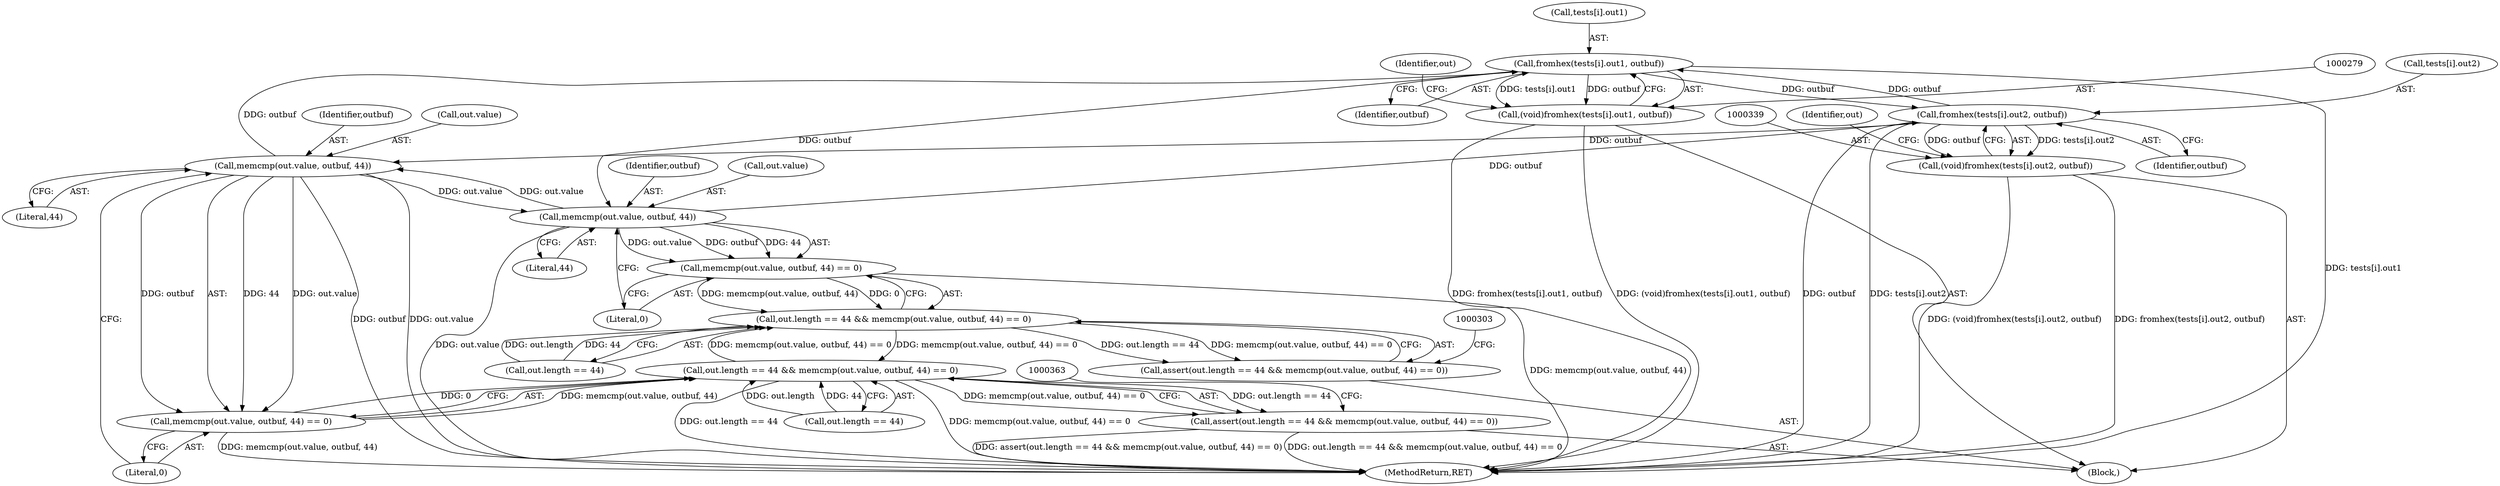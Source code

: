 digraph "0_krb5_82dc33da50338ac84c7b4102dc6513d897d0506a_11@array" {
"1000280" [label="(Call,fromhex(tests[i].out1, outbuf))"];
"1000340" [label="(Call,fromhex(tests[i].out2, outbuf))"];
"1000280" [label="(Call,fromhex(tests[i].out1, outbuf))"];
"1000355" [label="(Call,memcmp(out.value, outbuf, 44))"];
"1000295" [label="(Call,memcmp(out.value, outbuf, 44))"];
"1000278" [label="(Call,(void)fromhex(tests[i].out1, outbuf))"];
"1000294" [label="(Call,memcmp(out.value, outbuf, 44) == 0)"];
"1000288" [label="(Call,out.length == 44 && memcmp(out.value, outbuf, 44) == 0)"];
"1000287" [label="(Call,assert(out.length == 44 && memcmp(out.value, outbuf, 44) == 0))"];
"1000348" [label="(Call,out.length == 44 && memcmp(out.value, outbuf, 44) == 0)"];
"1000347" [label="(Call,assert(out.length == 44 && memcmp(out.value, outbuf, 44) == 0))"];
"1000338" [label="(Call,(void)fromhex(tests[i].out2, outbuf))"];
"1000354" [label="(Call,memcmp(out.value, outbuf, 44) == 0)"];
"1000300" [label="(Literal,44)"];
"1000354" [label="(Call,memcmp(out.value, outbuf, 44) == 0)"];
"1000340" [label="(Call,fromhex(tests[i].out2, outbuf))"];
"1000288" [label="(Call,out.length == 44 && memcmp(out.value, outbuf, 44) == 0)"];
"1000295" [label="(Call,memcmp(out.value, outbuf, 44))"];
"1000294" [label="(Call,memcmp(out.value, outbuf, 44) == 0)"];
"1000280" [label="(Call,fromhex(tests[i].out1, outbuf))"];
"1000406" [label="(MethodReturn,RET)"];
"1000360" [label="(Literal,44)"];
"1000286" [label="(Identifier,outbuf)"];
"1000296" [label="(Call,out.value)"];
"1000291" [label="(Identifier,out)"];
"1000281" [label="(Call,tests[i].out1)"];
"1000299" [label="(Identifier,outbuf)"];
"1000338" [label="(Call,(void)fromhex(tests[i].out2, outbuf))"];
"1000348" [label="(Call,out.length == 44 && memcmp(out.value, outbuf, 44) == 0)"];
"1000278" [label="(Call,(void)fromhex(tests[i].out1, outbuf))"];
"1000289" [label="(Call,out.length == 44)"];
"1000359" [label="(Identifier,outbuf)"];
"1000341" [label="(Call,tests[i].out2)"];
"1000346" [label="(Identifier,outbuf)"];
"1000349" [label="(Call,out.length == 44)"];
"1000301" [label="(Literal,0)"];
"1000347" [label="(Call,assert(out.length == 44 && memcmp(out.value, outbuf, 44) == 0))"];
"1000287" [label="(Call,assert(out.length == 44 && memcmp(out.value, outbuf, 44) == 0))"];
"1000355" [label="(Call,memcmp(out.value, outbuf, 44))"];
"1000183" [label="(Block,)"];
"1000356" [label="(Call,out.value)"];
"1000351" [label="(Identifier,out)"];
"1000361" [label="(Literal,0)"];
"1000280" -> "1000278"  [label="AST: "];
"1000280" -> "1000286"  [label="CFG: "];
"1000281" -> "1000280"  [label="AST: "];
"1000286" -> "1000280"  [label="AST: "];
"1000278" -> "1000280"  [label="CFG: "];
"1000280" -> "1000406"  [label="DDG: tests[i].out1"];
"1000280" -> "1000278"  [label="DDG: tests[i].out1"];
"1000280" -> "1000278"  [label="DDG: outbuf"];
"1000340" -> "1000280"  [label="DDG: outbuf"];
"1000355" -> "1000280"  [label="DDG: outbuf"];
"1000280" -> "1000295"  [label="DDG: outbuf"];
"1000280" -> "1000340"  [label="DDG: outbuf"];
"1000340" -> "1000338"  [label="AST: "];
"1000340" -> "1000346"  [label="CFG: "];
"1000341" -> "1000340"  [label="AST: "];
"1000346" -> "1000340"  [label="AST: "];
"1000338" -> "1000340"  [label="CFG: "];
"1000340" -> "1000406"  [label="DDG: outbuf"];
"1000340" -> "1000406"  [label="DDG: tests[i].out2"];
"1000340" -> "1000338"  [label="DDG: tests[i].out2"];
"1000340" -> "1000338"  [label="DDG: outbuf"];
"1000295" -> "1000340"  [label="DDG: outbuf"];
"1000340" -> "1000355"  [label="DDG: outbuf"];
"1000355" -> "1000354"  [label="AST: "];
"1000355" -> "1000360"  [label="CFG: "];
"1000356" -> "1000355"  [label="AST: "];
"1000359" -> "1000355"  [label="AST: "];
"1000360" -> "1000355"  [label="AST: "];
"1000361" -> "1000355"  [label="CFG: "];
"1000355" -> "1000406"  [label="DDG: out.value"];
"1000355" -> "1000406"  [label="DDG: outbuf"];
"1000355" -> "1000295"  [label="DDG: out.value"];
"1000355" -> "1000354"  [label="DDG: out.value"];
"1000355" -> "1000354"  [label="DDG: outbuf"];
"1000355" -> "1000354"  [label="DDG: 44"];
"1000295" -> "1000355"  [label="DDG: out.value"];
"1000295" -> "1000294"  [label="AST: "];
"1000295" -> "1000300"  [label="CFG: "];
"1000296" -> "1000295"  [label="AST: "];
"1000299" -> "1000295"  [label="AST: "];
"1000300" -> "1000295"  [label="AST: "];
"1000301" -> "1000295"  [label="CFG: "];
"1000295" -> "1000406"  [label="DDG: out.value"];
"1000295" -> "1000294"  [label="DDG: out.value"];
"1000295" -> "1000294"  [label="DDG: outbuf"];
"1000295" -> "1000294"  [label="DDG: 44"];
"1000278" -> "1000183"  [label="AST: "];
"1000279" -> "1000278"  [label="AST: "];
"1000291" -> "1000278"  [label="CFG: "];
"1000278" -> "1000406"  [label="DDG: fromhex(tests[i].out1, outbuf)"];
"1000278" -> "1000406"  [label="DDG: (void)fromhex(tests[i].out1, outbuf)"];
"1000294" -> "1000288"  [label="AST: "];
"1000294" -> "1000301"  [label="CFG: "];
"1000301" -> "1000294"  [label="AST: "];
"1000288" -> "1000294"  [label="CFG: "];
"1000294" -> "1000406"  [label="DDG: memcmp(out.value, outbuf, 44)"];
"1000294" -> "1000288"  [label="DDG: memcmp(out.value, outbuf, 44)"];
"1000294" -> "1000288"  [label="DDG: 0"];
"1000288" -> "1000287"  [label="AST: "];
"1000288" -> "1000289"  [label="CFG: "];
"1000289" -> "1000288"  [label="AST: "];
"1000287" -> "1000288"  [label="CFG: "];
"1000288" -> "1000287"  [label="DDG: out.length == 44"];
"1000288" -> "1000287"  [label="DDG: memcmp(out.value, outbuf, 44) == 0"];
"1000289" -> "1000288"  [label="DDG: out.length"];
"1000289" -> "1000288"  [label="DDG: 44"];
"1000348" -> "1000288"  [label="DDG: memcmp(out.value, outbuf, 44) == 0"];
"1000288" -> "1000348"  [label="DDG: memcmp(out.value, outbuf, 44) == 0"];
"1000287" -> "1000183"  [label="AST: "];
"1000303" -> "1000287"  [label="CFG: "];
"1000348" -> "1000347"  [label="AST: "];
"1000348" -> "1000349"  [label="CFG: "];
"1000348" -> "1000354"  [label="CFG: "];
"1000349" -> "1000348"  [label="AST: "];
"1000354" -> "1000348"  [label="AST: "];
"1000347" -> "1000348"  [label="CFG: "];
"1000348" -> "1000406"  [label="DDG: out.length == 44"];
"1000348" -> "1000406"  [label="DDG: memcmp(out.value, outbuf, 44) == 0"];
"1000348" -> "1000347"  [label="DDG: out.length == 44"];
"1000348" -> "1000347"  [label="DDG: memcmp(out.value, outbuf, 44) == 0"];
"1000349" -> "1000348"  [label="DDG: out.length"];
"1000349" -> "1000348"  [label="DDG: 44"];
"1000354" -> "1000348"  [label="DDG: memcmp(out.value, outbuf, 44)"];
"1000354" -> "1000348"  [label="DDG: 0"];
"1000347" -> "1000183"  [label="AST: "];
"1000363" -> "1000347"  [label="CFG: "];
"1000347" -> "1000406"  [label="DDG: out.length == 44 && memcmp(out.value, outbuf, 44) == 0"];
"1000347" -> "1000406"  [label="DDG: assert(out.length == 44 && memcmp(out.value, outbuf, 44) == 0)"];
"1000338" -> "1000183"  [label="AST: "];
"1000339" -> "1000338"  [label="AST: "];
"1000351" -> "1000338"  [label="CFG: "];
"1000338" -> "1000406"  [label="DDG: (void)fromhex(tests[i].out2, outbuf)"];
"1000338" -> "1000406"  [label="DDG: fromhex(tests[i].out2, outbuf)"];
"1000354" -> "1000361"  [label="CFG: "];
"1000361" -> "1000354"  [label="AST: "];
"1000354" -> "1000406"  [label="DDG: memcmp(out.value, outbuf, 44)"];
}
